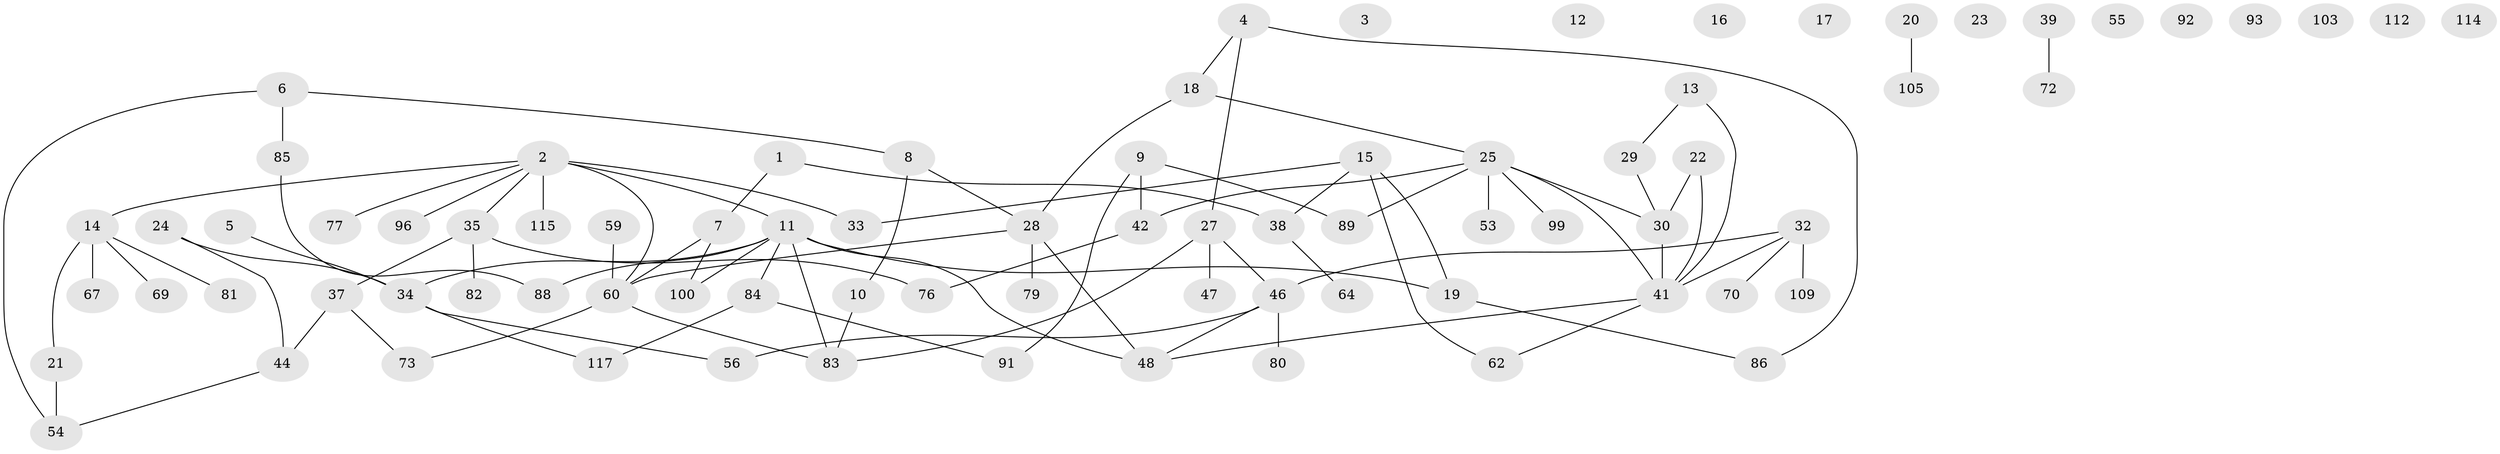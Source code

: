 // Generated by graph-tools (version 1.1) at 2025/23/03/03/25 07:23:24]
// undirected, 80 vertices, 91 edges
graph export_dot {
graph [start="1"]
  node [color=gray90,style=filled];
  1;
  2 [super="+57"];
  3;
  4;
  5 [super="+75"];
  6 [super="+61"];
  7 [super="+65"];
  8 [super="+58"];
  9 [super="+50"];
  10;
  11 [super="+111"];
  12;
  13 [super="+87"];
  14 [super="+51"];
  15 [super="+90"];
  16;
  17 [super="+106"];
  18 [super="+49"];
  19 [super="+26"];
  20;
  21 [super="+63"];
  22;
  23 [super="+31"];
  24;
  25 [super="+98"];
  27 [super="+66"];
  28 [super="+94"];
  29;
  30 [super="+74"];
  32 [super="+110"];
  33;
  34 [super="+36"];
  35 [super="+45"];
  37 [super="+40"];
  38 [super="+71"];
  39;
  41 [super="+43"];
  42;
  44;
  46 [super="+52"];
  47 [super="+78"];
  48 [super="+101"];
  53;
  54 [super="+97"];
  55;
  56 [super="+104"];
  59;
  60 [super="+113"];
  62;
  64 [super="+68"];
  67;
  69 [super="+95"];
  70;
  72;
  73;
  76 [super="+107"];
  77;
  79;
  80;
  81;
  82;
  83 [super="+116"];
  84;
  85;
  86;
  88;
  89;
  91 [super="+102"];
  92;
  93;
  96 [super="+108"];
  99;
  100;
  103;
  105;
  109;
  112;
  114;
  115;
  117;
  1 -- 7;
  1 -- 38;
  2 -- 33;
  2 -- 60 [weight=2];
  2 -- 115;
  2 -- 96;
  2 -- 35;
  2 -- 11;
  2 -- 77;
  2 -- 14;
  4 -- 18;
  4 -- 86;
  4 -- 27;
  5 -- 34;
  6 -- 85;
  6 -- 8;
  6 -- 54;
  7 -- 100;
  7 -- 60;
  8 -- 28;
  8 -- 10;
  9 -- 89;
  9 -- 42;
  9 -- 91;
  10 -- 83;
  11 -- 19;
  11 -- 83;
  11 -- 100;
  11 -- 84;
  11 -- 88;
  11 -- 34 [weight=2];
  11 -- 48;
  13 -- 41;
  13 -- 29;
  14 -- 21;
  14 -- 81;
  14 -- 67;
  14 -- 69;
  15 -- 33;
  15 -- 62;
  15 -- 19;
  15 -- 38;
  18 -- 28;
  18 -- 25;
  19 -- 86;
  20 -- 105;
  21 -- 54;
  22 -- 41;
  22 -- 30;
  24 -- 34;
  24 -- 44;
  25 -- 30;
  25 -- 42;
  25 -- 53;
  25 -- 89;
  25 -- 99;
  25 -- 41;
  27 -- 46;
  27 -- 47;
  27 -- 83;
  28 -- 79;
  28 -- 60;
  28 -- 48;
  29 -- 30;
  30 -- 41;
  32 -- 41;
  32 -- 70;
  32 -- 46;
  32 -- 109;
  34 -- 117;
  34 -- 56;
  35 -- 37;
  35 -- 82;
  35 -- 76;
  37 -- 73;
  37 -- 44;
  38 -- 64;
  39 -- 72;
  41 -- 62;
  41 -- 48;
  42 -- 76;
  44 -- 54;
  46 -- 48;
  46 -- 80;
  46 -- 56;
  59 -- 60;
  60 -- 73;
  60 -- 83;
  84 -- 117;
  84 -- 91;
  85 -- 88;
}
